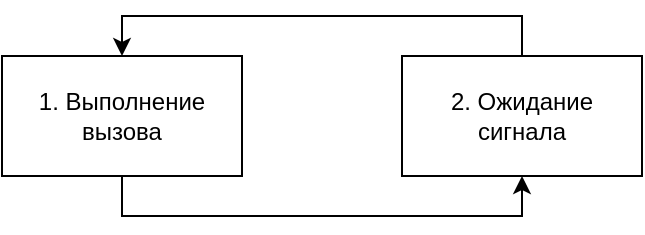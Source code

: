 <mxfile version="12.2.4" pages="1"><diagram id="JnTAABcXotlfyUekcbFo" name="Page-1"><mxGraphModel dx="806" dy="549" grid="1" gridSize="10" guides="1" tooltips="1" connect="1" arrows="1" fold="1" page="1" pageScale="1" pageWidth="827" pageHeight="1169" math="0" shadow="0"><root><mxCell id="0"/><mxCell id="1" parent="0"/><mxCell id="5" style="edgeStyle=orthogonalEdgeStyle;rounded=0;orthogonalLoop=1;jettySize=auto;html=1;entryX=0.5;entryY=0;entryDx=0;entryDy=0;" parent="1" source="2" target="3" edge="1"><mxGeometry relative="1" as="geometry"><Array as="points"><mxPoint x="480" y="190"/><mxPoint x="280" y="190"/></Array></mxGeometry></mxCell><mxCell id="2" value="2. Ожидание сигнала" style="rounded=0;whiteSpace=wrap;html=1;" parent="1" vertex="1"><mxGeometry x="420" y="210" width="120" height="60" as="geometry"/></mxCell><mxCell id="4" style="edgeStyle=orthogonalEdgeStyle;rounded=0;orthogonalLoop=1;jettySize=auto;html=1;entryX=0.5;entryY=1;entryDx=0;entryDy=0;" parent="1" source="3" target="2" edge="1"><mxGeometry relative="1" as="geometry"><Array as="points"><mxPoint x="280" y="290"/><mxPoint x="480" y="290"/></Array></mxGeometry></mxCell><mxCell id="3" value="1. Выполнение вызова" style="rounded=0;whiteSpace=wrap;html=1;" parent="1" vertex="1"><mxGeometry x="220" y="210" width="120" height="60" as="geometry"/></mxCell></root></mxGraphModel></diagram></mxfile>